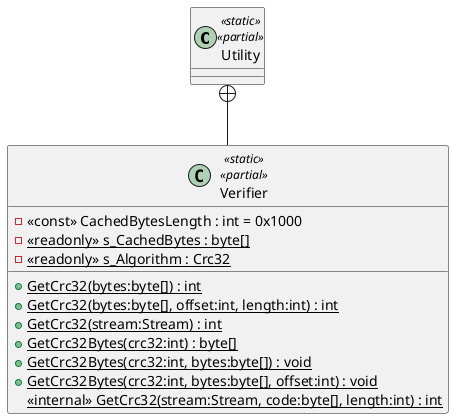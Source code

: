 @startuml
class Utility <<static>> <<partial>> {
}
class Verifier <<static>> <<partial>> {
    - <<const>> CachedBytesLength : int = 0x1000
    - {static} <<readonly>> s_CachedBytes : byte[]
    - {static} <<readonly>> s_Algorithm : Crc32
    + {static} GetCrc32(bytes:byte[]) : int
    + {static} GetCrc32(bytes:byte[], offset:int, length:int) : int
    + {static} GetCrc32(stream:Stream) : int
    + {static} GetCrc32Bytes(crc32:int) : byte[]
    + {static} GetCrc32Bytes(crc32:int, bytes:byte[]) : void
    + {static} GetCrc32Bytes(crc32:int, bytes:byte[], offset:int) : void
    <<internal>> {static} GetCrc32(stream:Stream, code:byte[], length:int) : int
}
Utility +-- Verifier
@enduml

